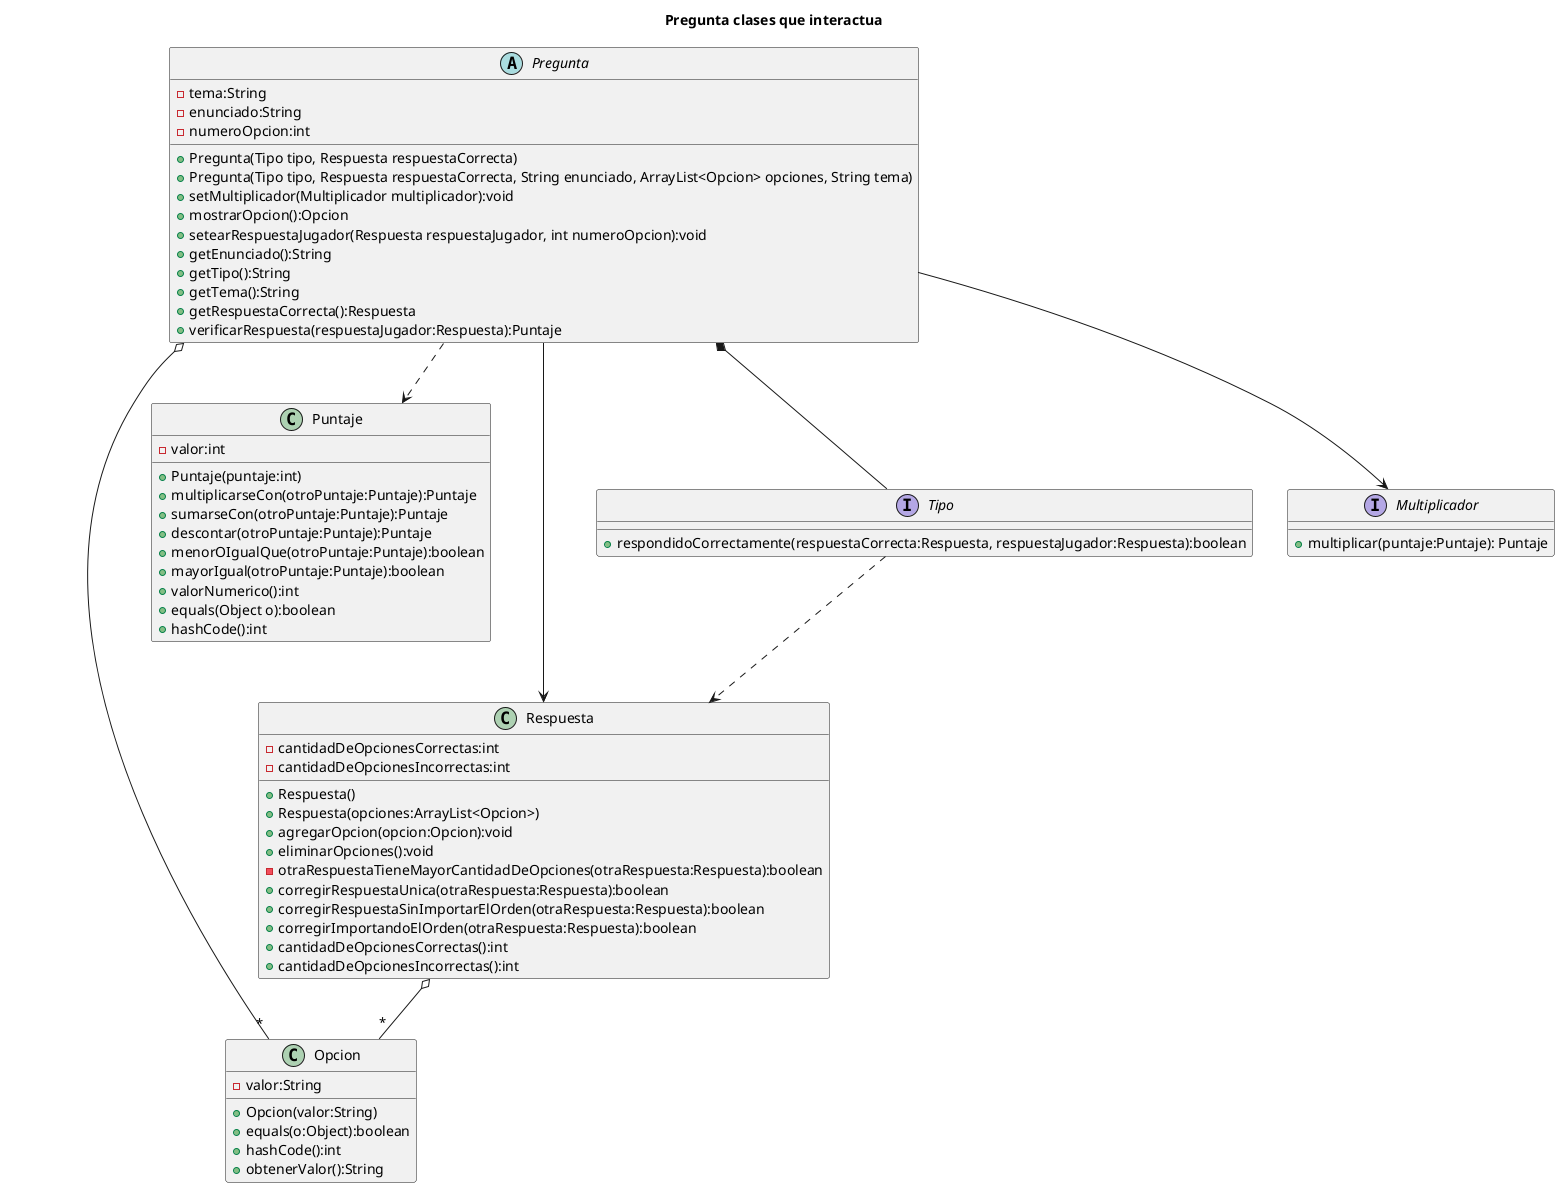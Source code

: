 @startuml
'https://plantuml.com/class-diagram

title "Pregunta clases que interactua"



abstract class Pregunta {
    - tema:String
    - enunciado:String
    - numeroOpcion:int

    + Pregunta(Tipo tipo, Respuesta respuestaCorrecta)
    + Pregunta(Tipo tipo, Respuesta respuestaCorrecta, String enunciado, ArrayList<Opcion> opciones, String tema)
    + setMultiplicador(Multiplicador multiplicador):void
    + mostrarOpcion():Opcion
    + setearRespuestaJugador(Respuesta respuestaJugador, int numeroOpcion):void
    + getEnunciado():String
    + getTipo():String
    + getTema():String
    + getRespuestaCorrecta():Respuesta
    + verificarRespuesta(respuestaJugador:Respuesta):Puntaje
}

' class PreguntaConPenalidad extends Pregunta{
'     + PreguntaEleccionMultiple(Tipo tipo, Respuesta respuestaCorrecta, String enunciado, ArrayList<Opcion> opciones, String tema)
'     + verificarRespuesta(Respuesta respuestaJugador):Puntaje
' }

' class PreguntaParcial extends Pregunta{
'     + PreguntaParcial(Tipo tipo, Respuesta respuestaCorrecta)
'     + PreguntaParcial(Tipo tipo, Respuesta respuestaCorrecta, String enunciado, ArrayList<Opcion> opciones, String tema)
'     + verificarRespuesta(Respuesta respuestaJugador):Puntaje
' }

' class PreguntaSimple extends Pregunta {
'     + PreguntaParcial(Tipo tipo, Respuesta respuestaCorrecta)
'     + PreguntaParcial(Tipo tipo, Respuesta respuestaCorrecta, String enunciado, ArrayList<Opcion> opciones, String tema)
'     + verificarRespuesta(Respuesta respuestaJugador):Puntaje
' }

class Opcion {
    - valor:String
    + Opcion(valor:String)
    + equals(o:Object):boolean
    + hashCode():int
    + obtenerValor():String
}


class Puntaje {
    - valor:int
    + Puntaje(puntaje:int)
    + multiplicarseCon(otroPuntaje:Puntaje):Puntaje
    + sumarseCon(otroPuntaje:Puntaje):Puntaje
    + descontar(otroPuntaje:Puntaje):Puntaje
    + menorOIgualQue(otroPuntaje:Puntaje):boolean
    + mayorIgual(otroPuntaje:Puntaje):boolean
    + valorNumerico():int 
    + equals(Object o):boolean
    + hashCode():int
}

class Respuesta {
    - cantidadDeOpcionesCorrectas:int
    - cantidadDeOpcionesIncorrectas:int

    + Respuesta()
    + Respuesta(opciones:ArrayList<Opcion>)
    + agregarOpcion(opcion:Opcion):void
    + eliminarOpciones():void
    - otraRespuestaTieneMayorCantidadDeOpciones(otraRespuesta:Respuesta):boolean
    + corregirRespuestaUnica(otraRespuesta:Respuesta):boolean
    + corregirRespuestaSinImportarElOrden(otraRespuesta:Respuesta):boolean
    + corregirImportandoElOrden(otraRespuesta:Respuesta):boolean
    + cantidadDeOpcionesCorrectas():int
    + cantidadDeOpcionesIncorrectas():int
}



interface Tipo {
    + respondidoCorrectamente(respuestaCorrecta:Respuesta, respuestaJugador:Respuesta):boolean
}

' class VerdaderoFalso {
'     + respondidoCorrectamente(respuestaCorrecta:Respuesta, respuestaJugador:Respuesta):boolean
' }

' class MultipleChoice {
'     + respondidoCorrectamente(respuestaCorrecta:Respuesta, respuestaJugador:Respuesta):boolean
' }

' class OrderedChoice{
'     + respondidoCorrectamente(respuestaCorrecta:Respuesta, respuestaJugador:Respuesta):boolean
' }

' class GroupChoice {
'     - grupoATitulo:String
'     - grupoBTitulo:String

'     + GroupChoice(grupoA:String, grupoB:String)
'     + respondidoCorrectamente(respuestaCorrecta:Respuesta, respuestaJugador:Respuesta):boolean
'     + getTituloGrupoA():String
'     + getTituloGrupoB():String
' }

' Tipo <|.. GroupChoice
' Tipo <|.. VerdaderoFalso
' Tipo <|.. MultipleChoice    
' Tipo <|.. OrderedChoice


interface Multiplicador {
    + multiplicar(puntaje:Puntaje): Puntaje
}

Pregunta o-- "*" Opcion
Respuesta o-- "*" Opcion
Pregunta --> Respuesta
Pregunta ..> Puntaje
Pregunta --> Multiplicador
Pregunta *-- Tipo
Tipo ..> Respuesta

@enduml